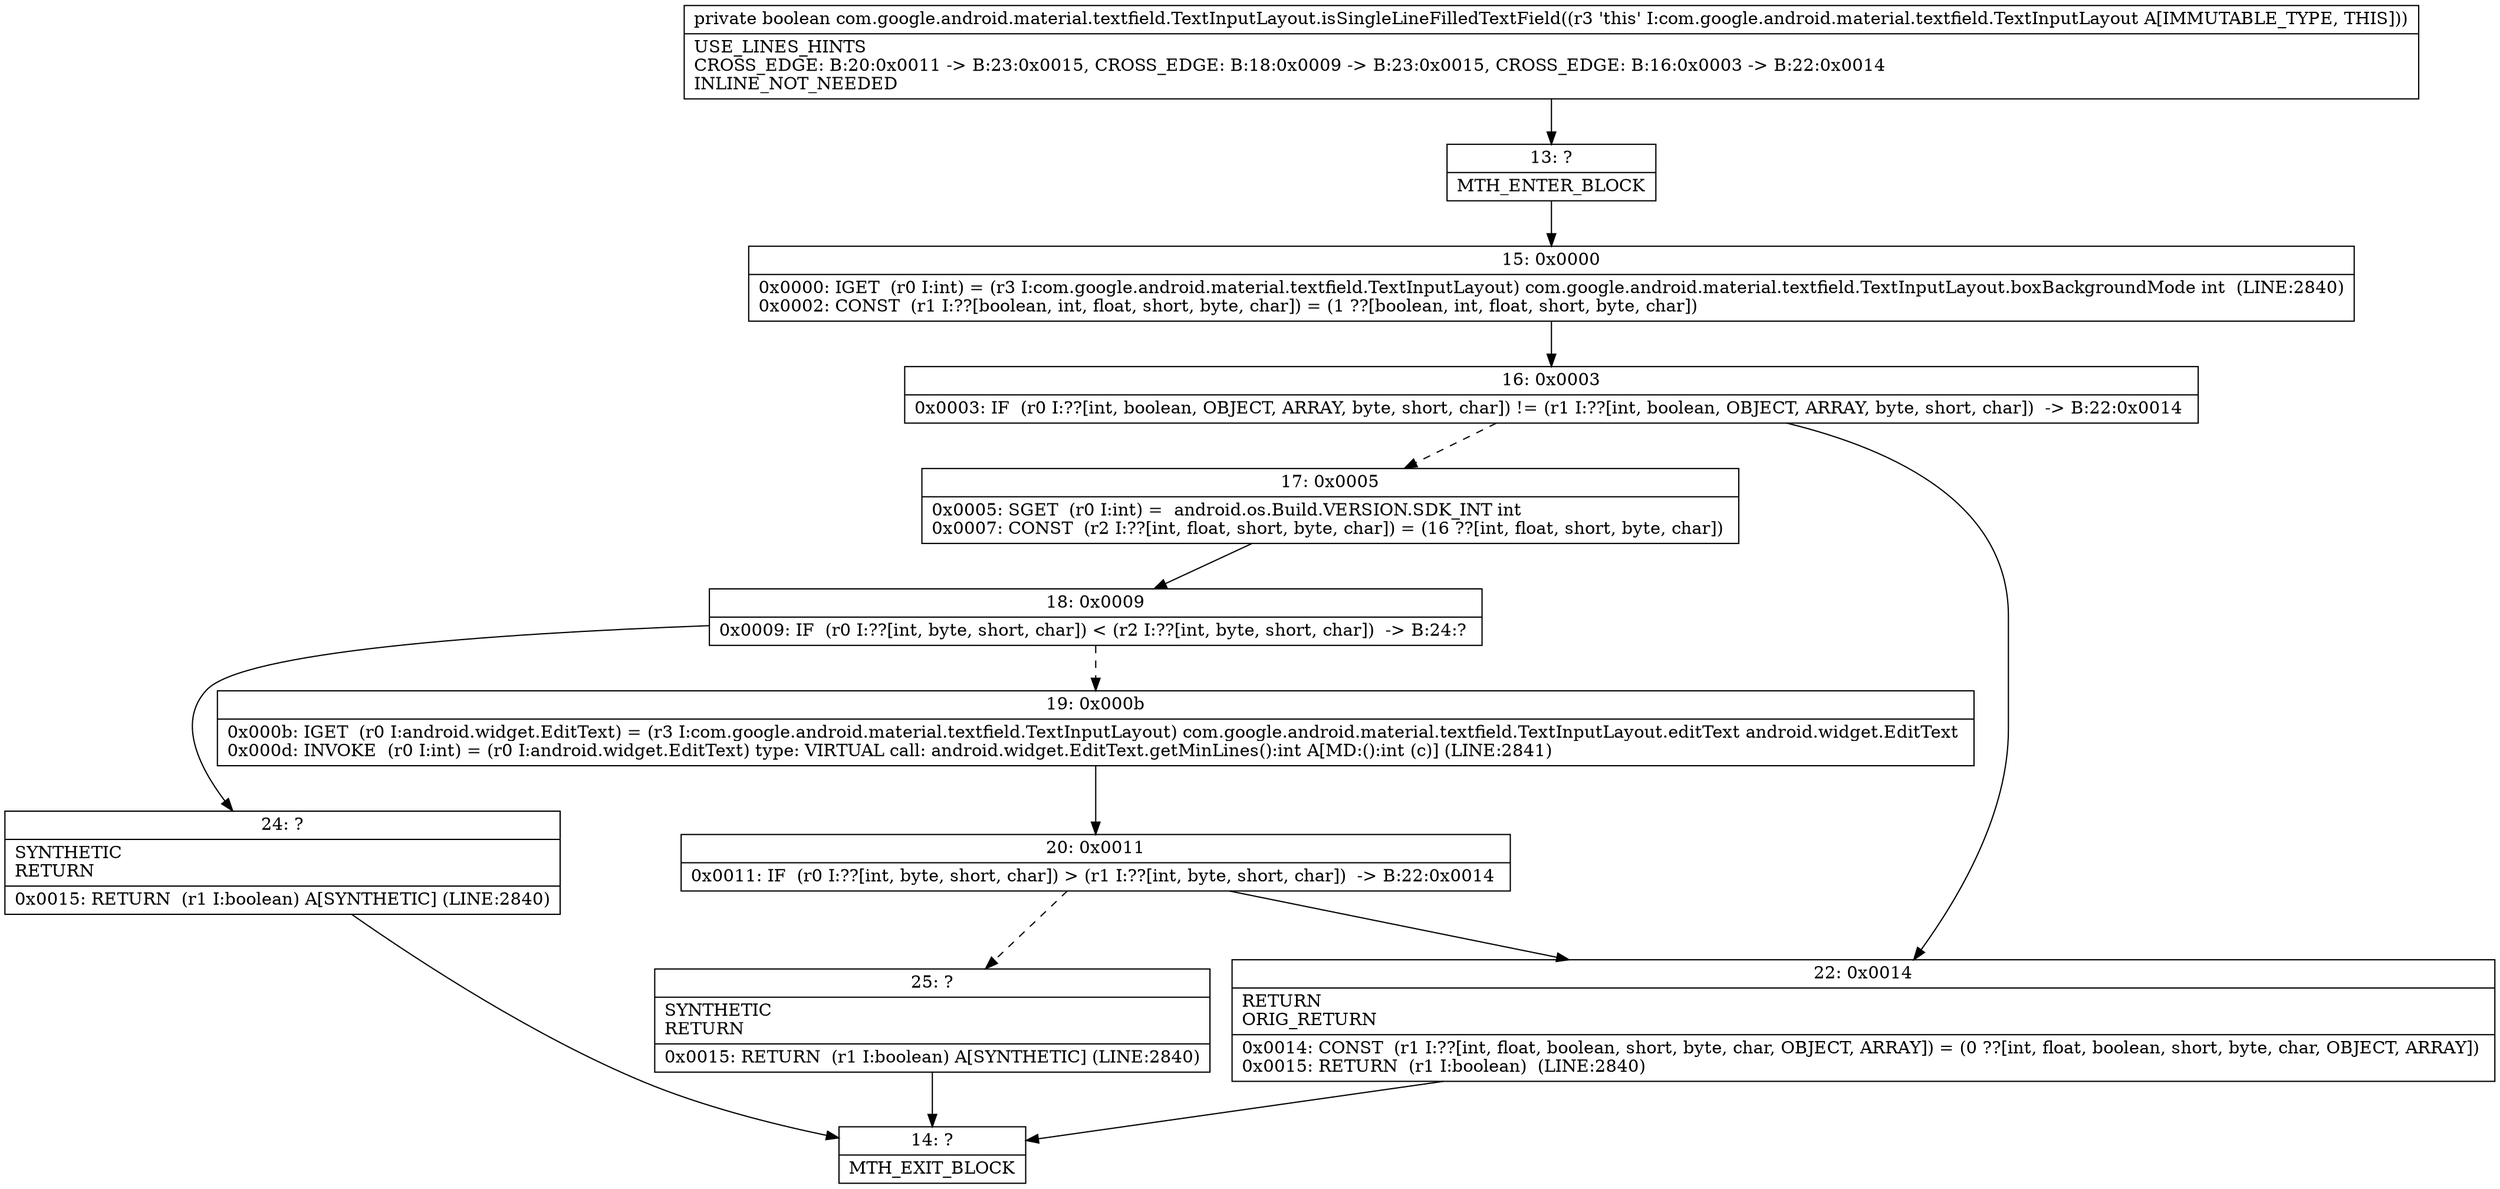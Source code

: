 digraph "CFG forcom.google.android.material.textfield.TextInputLayout.isSingleLineFilledTextField()Z" {
Node_13 [shape=record,label="{13\:\ ?|MTH_ENTER_BLOCK\l}"];
Node_15 [shape=record,label="{15\:\ 0x0000|0x0000: IGET  (r0 I:int) = (r3 I:com.google.android.material.textfield.TextInputLayout) com.google.android.material.textfield.TextInputLayout.boxBackgroundMode int  (LINE:2840)\l0x0002: CONST  (r1 I:??[boolean, int, float, short, byte, char]) = (1 ??[boolean, int, float, short, byte, char]) \l}"];
Node_16 [shape=record,label="{16\:\ 0x0003|0x0003: IF  (r0 I:??[int, boolean, OBJECT, ARRAY, byte, short, char]) != (r1 I:??[int, boolean, OBJECT, ARRAY, byte, short, char])  \-\> B:22:0x0014 \l}"];
Node_17 [shape=record,label="{17\:\ 0x0005|0x0005: SGET  (r0 I:int) =  android.os.Build.VERSION.SDK_INT int \l0x0007: CONST  (r2 I:??[int, float, short, byte, char]) = (16 ??[int, float, short, byte, char]) \l}"];
Node_18 [shape=record,label="{18\:\ 0x0009|0x0009: IF  (r0 I:??[int, byte, short, char]) \< (r2 I:??[int, byte, short, char])  \-\> B:24:? \l}"];
Node_19 [shape=record,label="{19\:\ 0x000b|0x000b: IGET  (r0 I:android.widget.EditText) = (r3 I:com.google.android.material.textfield.TextInputLayout) com.google.android.material.textfield.TextInputLayout.editText android.widget.EditText \l0x000d: INVOKE  (r0 I:int) = (r0 I:android.widget.EditText) type: VIRTUAL call: android.widget.EditText.getMinLines():int A[MD:():int (c)] (LINE:2841)\l}"];
Node_20 [shape=record,label="{20\:\ 0x0011|0x0011: IF  (r0 I:??[int, byte, short, char]) \> (r1 I:??[int, byte, short, char])  \-\> B:22:0x0014 \l}"];
Node_25 [shape=record,label="{25\:\ ?|SYNTHETIC\lRETURN\l|0x0015: RETURN  (r1 I:boolean) A[SYNTHETIC] (LINE:2840)\l}"];
Node_14 [shape=record,label="{14\:\ ?|MTH_EXIT_BLOCK\l}"];
Node_24 [shape=record,label="{24\:\ ?|SYNTHETIC\lRETURN\l|0x0015: RETURN  (r1 I:boolean) A[SYNTHETIC] (LINE:2840)\l}"];
Node_22 [shape=record,label="{22\:\ 0x0014|RETURN\lORIG_RETURN\l|0x0014: CONST  (r1 I:??[int, float, boolean, short, byte, char, OBJECT, ARRAY]) = (0 ??[int, float, boolean, short, byte, char, OBJECT, ARRAY]) \l0x0015: RETURN  (r1 I:boolean)  (LINE:2840)\l}"];
MethodNode[shape=record,label="{private boolean com.google.android.material.textfield.TextInputLayout.isSingleLineFilledTextField((r3 'this' I:com.google.android.material.textfield.TextInputLayout A[IMMUTABLE_TYPE, THIS]))  | USE_LINES_HINTS\lCROSS_EDGE: B:20:0x0011 \-\> B:23:0x0015, CROSS_EDGE: B:18:0x0009 \-\> B:23:0x0015, CROSS_EDGE: B:16:0x0003 \-\> B:22:0x0014\lINLINE_NOT_NEEDED\l}"];
MethodNode -> Node_13;Node_13 -> Node_15;
Node_15 -> Node_16;
Node_16 -> Node_17[style=dashed];
Node_16 -> Node_22;
Node_17 -> Node_18;
Node_18 -> Node_19[style=dashed];
Node_18 -> Node_24;
Node_19 -> Node_20;
Node_20 -> Node_22;
Node_20 -> Node_25[style=dashed];
Node_25 -> Node_14;
Node_24 -> Node_14;
Node_22 -> Node_14;
}


